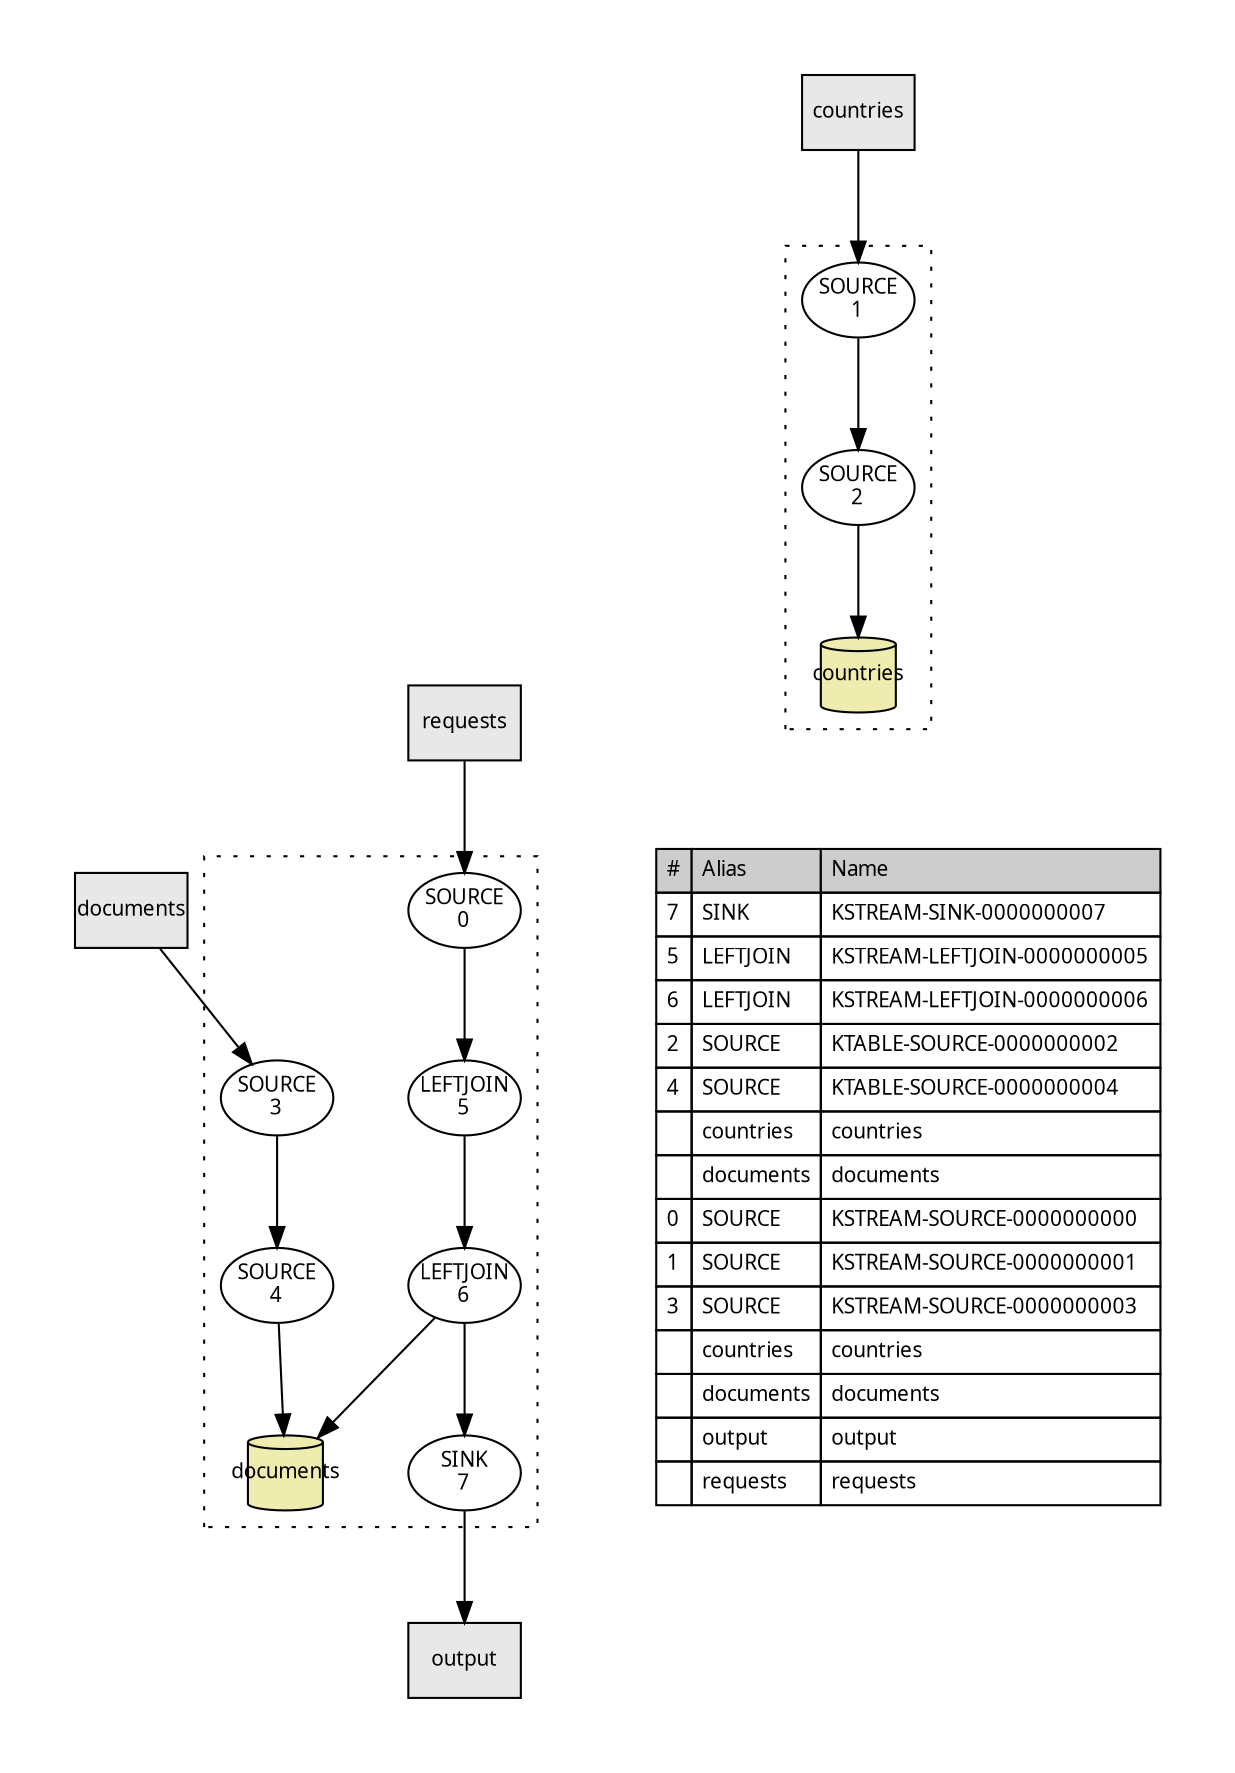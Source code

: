 digraph g_same_name {
  pack="true"
  packmode="clust"
  graph [fontname = "sans-serif", fontsize=10, pad="0.5", nodesep="0.5", ranksep="0.75"];
  node [fontname = "sans-serif", fontsize=10];
  edge [fontname = "sans-serif", fontsize=10];
  t_countries [shape=box, fixedsize=true, label="countries", xlabel="", style=filled, fillcolor="#e8e8e8"];
  t_documents [shape=box, fixedsize=true, label="documents", xlabel="", style=filled, fillcolor="#e8e8e8"];
  t_output [shape=box, fixedsize=true, label="output", xlabel="", style=filled, fillcolor="#e8e8e8"];
  t_requests [shape=box, fixedsize=true, label="requests", xlabel="", style=filled, fillcolor="#e8e8e8"];
  k_KSTREAM_SINK_0000000007 -> t_output;
  t_countries -> s_KSTREAM_SOURCE_0000000001;
  t_documents -> s_KSTREAM_SOURCE_0000000003;
  t_requests -> s_KSTREAM_SOURCE_0000000000;
  subgraph cluster_0 {
    style=dotted;
    p_KSTREAM_LEFTJOIN_0000000005 -> p_KSTREAM_LEFTJOIN_0000000006;
    p_KSTREAM_LEFTJOIN_0000000006 -> k_KSTREAM_SINK_0000000007;
    s_KSTREAM_SOURCE_0000000000 -> p_KSTREAM_LEFTJOIN_0000000005;
    s_KSTREAM_SOURCE_0000000003 -> p_KTABLE_SOURCE_0000000004;
    s_KSTREAM_SOURCE_0000000000 [shape=ellipse, fixedsize=true, label="SOURCE\n0", xlabel=""];
    s_KSTREAM_SOURCE_0000000003 [shape=ellipse, fixedsize=true, label="SOURCE\n3", xlabel=""];
    p_KSTREAM_LEFTJOIN_0000000005 [shape=ellipse, fixedsize=true, label="LEFTJOIN\n5", xlabel=""];
    p_KSTREAM_LEFTJOIN_0000000006 [shape=ellipse, fixedsize=true, label="LEFTJOIN\n6", xlabel=""];
    p_KTABLE_SOURCE_0000000004 [shape=ellipse, fixedsize=true, label="SOURCE\n4", xlabel=""];
    k_KSTREAM_SINK_0000000007 [shape=ellipse, fixedsize=true, label="SINK\n7", xlabel=""];
    r_documents [shape=cylinder, fixedsize=true, width=0.5, label="documents", xlabel="", style=filled, fillcolor="#eeecae"];
    p_KSTREAM_LEFTJOIN_0000000006 -> r_documents;
    p_KTABLE_SOURCE_0000000004 -> r_documents;
  }
  subgraph cluster_1 {
    style=dotted;
    s_KSTREAM_SOURCE_0000000001 -> p_KTABLE_SOURCE_0000000002;
    s_KSTREAM_SOURCE_0000000001 [shape=ellipse, fixedsize=true, label="SOURCE\n1", xlabel=""];
    p_KTABLE_SOURCE_0000000002 [shape=ellipse, fixedsize=true, label="SOURCE\n2", xlabel=""];
    r_countries [shape=cylinder, fixedsize=true, width=0.5, label="countries", xlabel="", style=filled, fillcolor="#eeecae"];
    p_KTABLE_SOURCE_0000000002 -> r_countries;
  }
  subgraph legend_0 {
    legend_root [shape=none, margin=0, label=<
      <TABLE BORDER="0" CELLBORDER="1" CELLSPACING="0" CELLPADDING="4">
        <TR>
          <TD bgcolor="#cdcdcd">#</TD>
          <TD bgcolor="#cdcdcd" align="left">Alias</TD>
          <TD bgcolor="#cdcdcd" align="left">Name</TD>
        </TR>
        <TR>
          <TD>7</TD>
          <TD align="left">SINK</TD>
          <TD align="left">KSTREAM-SINK-0000000007</TD>
        </TR>
        <TR>
          <TD>5</TD>
          <TD align="left">LEFTJOIN</TD>
          <TD align="left">KSTREAM-LEFTJOIN-0000000005</TD>
        </TR>
        <TR>
          <TD>6</TD>
          <TD align="left">LEFTJOIN</TD>
          <TD align="left">KSTREAM-LEFTJOIN-0000000006</TD>
        </TR>
        <TR>
          <TD>2</TD>
          <TD align="left">SOURCE</TD>
          <TD align="left">KTABLE-SOURCE-0000000002</TD>
        </TR>
        <TR>
          <TD>4</TD>
          <TD align="left">SOURCE</TD>
          <TD align="left">KTABLE-SOURCE-0000000004</TD>
        </TR>
        <TR>
          <TD></TD>
          <TD align="left">countries</TD>
          <TD align="left">countries</TD>
        </TR>
        <TR>
          <TD></TD>
          <TD align="left">documents</TD>
          <TD align="left">documents</TD>
        </TR>
        <TR>
          <TD>0</TD>
          <TD align="left">SOURCE</TD>
          <TD align="left">KSTREAM-SOURCE-0000000000</TD>
        </TR>
        <TR>
          <TD>1</TD>
          <TD align="left">SOURCE</TD>
          <TD align="left">KSTREAM-SOURCE-0000000001</TD>
        </TR>
        <TR>
          <TD>3</TD>
          <TD align="left">SOURCE</TD>
          <TD align="left">KSTREAM-SOURCE-0000000003</TD>
        </TR>
        <TR>
          <TD></TD>
          <TD align="left">countries</TD>
          <TD align="left">countries</TD>
        </TR>
        <TR>
          <TD></TD>
          <TD align="left">documents</TD>
          <TD align="left">documents</TD>
        </TR>
        <TR>
          <TD></TD>
          <TD align="left">output</TD>
          <TD align="left">output</TD>
        </TR>
        <TR>
          <TD></TD>
          <TD align="left">requests</TD>
          <TD align="left">requests</TD>
        </TR>
      </TABLE>
    >];
  }
}
